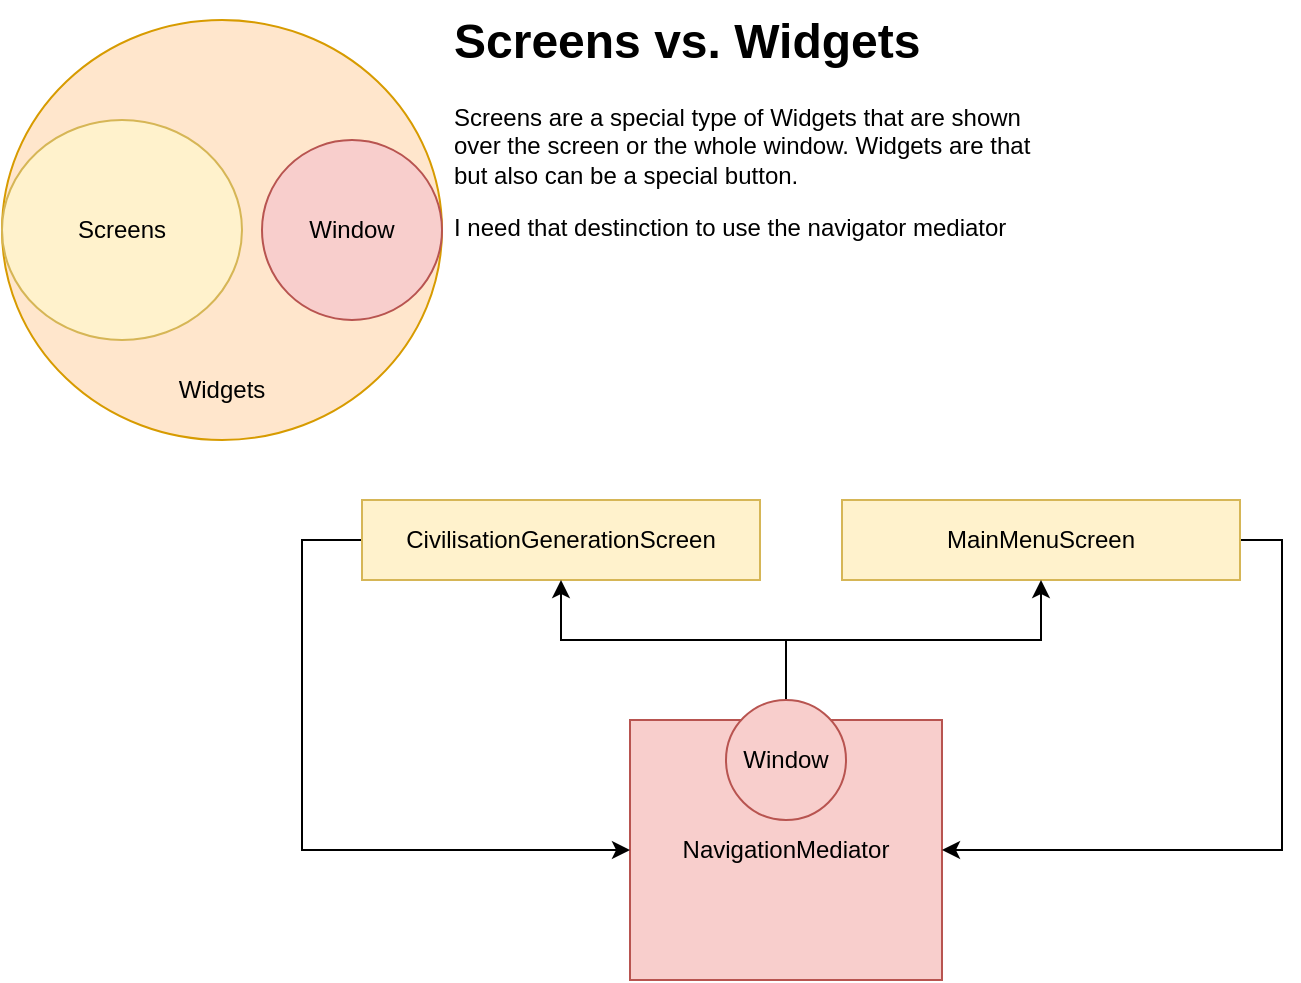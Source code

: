 <mxfile version="26.2.3">
  <diagram name="Seite-1" id="bCAAPruz6RUpzytCMphy">
    <mxGraphModel dx="948" dy="657" grid="1" gridSize="10" guides="1" tooltips="1" connect="1" arrows="1" fold="1" page="1" pageScale="1" pageWidth="827" pageHeight="1169" math="0" shadow="0">
      <root>
        <mxCell id="0" />
        <mxCell id="1" parent="0" />
        <mxCell id="UbhAfCgBJNLEPeNy1WQr-2" value="" style="ellipse;whiteSpace=wrap;html=1;fillColor=#ffe6cc;strokeColor=#d79b00;" vertex="1" parent="1">
          <mxGeometry x="100" y="60" width="220" height="210" as="geometry" />
        </mxCell>
        <mxCell id="UbhAfCgBJNLEPeNy1WQr-1" value="Screens" style="ellipse;whiteSpace=wrap;html=1;fillColor=#fff2cc;strokeColor=#d6b656;" vertex="1" parent="1">
          <mxGeometry x="100" y="110" width="120" height="110" as="geometry" />
        </mxCell>
        <mxCell id="UbhAfCgBJNLEPeNy1WQr-3" value="Widgets" style="text;html=1;align=center;verticalAlign=middle;whiteSpace=wrap;rounded=0;" vertex="1" parent="1">
          <mxGeometry x="180" y="230" width="60" height="30" as="geometry" />
        </mxCell>
        <mxCell id="UbhAfCgBJNLEPeNy1WQr-4" value="&lt;h1 style=&quot;margin-top: 0px;&quot;&gt;Screens vs. Widgets&lt;/h1&gt;&lt;p&gt;Screens are a special type of Widgets that are shown over the screen or the whole window. Widgets are that but also can be a special button.&lt;/p&gt;&lt;p&gt;I need that destinction to use the navigator mediator pattern&lt;/p&gt;" style="text;html=1;whiteSpace=wrap;overflow=hidden;rounded=0;" vertex="1" parent="1">
          <mxGeometry x="324" y="50" width="296" height="120" as="geometry" />
        </mxCell>
        <mxCell id="UbhAfCgBJNLEPeNy1WQr-5" value="NavigationMediator" style="rounded=0;whiteSpace=wrap;html=1;fillColor=#f8cecc;strokeColor=#b85450;" vertex="1" parent="1">
          <mxGeometry x="414" y="410" width="156" height="130" as="geometry" />
        </mxCell>
        <mxCell id="UbhAfCgBJNLEPeNy1WQr-15" style="edgeStyle=orthogonalEdgeStyle;rounded=0;orthogonalLoop=1;jettySize=auto;html=1;entryX=0;entryY=0.5;entryDx=0;entryDy=0;" edge="1" parent="1" source="UbhAfCgBJNLEPeNy1WQr-6" target="UbhAfCgBJNLEPeNy1WQr-5">
          <mxGeometry relative="1" as="geometry">
            <Array as="points">
              <mxPoint x="250" y="320" />
              <mxPoint x="250" y="475" />
            </Array>
          </mxGeometry>
        </mxCell>
        <mxCell id="UbhAfCgBJNLEPeNy1WQr-6" value="CivilisationGenerationScreen" style="rounded=0;whiteSpace=wrap;html=1;fillColor=#fff2cc;strokeColor=#d6b656;" vertex="1" parent="1">
          <mxGeometry x="280" y="300" width="199" height="40" as="geometry" />
        </mxCell>
        <mxCell id="UbhAfCgBJNLEPeNy1WQr-16" style="edgeStyle=orthogonalEdgeStyle;rounded=0;orthogonalLoop=1;jettySize=auto;html=1;entryX=1;entryY=0.5;entryDx=0;entryDy=0;" edge="1" parent="1" source="UbhAfCgBJNLEPeNy1WQr-7" target="UbhAfCgBJNLEPeNy1WQr-5">
          <mxGeometry relative="1" as="geometry">
            <Array as="points">
              <mxPoint x="740" y="320" />
              <mxPoint x="740" y="475" />
            </Array>
          </mxGeometry>
        </mxCell>
        <mxCell id="UbhAfCgBJNLEPeNy1WQr-7" value="MainMenuScreen" style="rounded=0;whiteSpace=wrap;html=1;fillColor=#fff2cc;strokeColor=#d6b656;" vertex="1" parent="1">
          <mxGeometry x="520" y="300" width="199" height="40" as="geometry" />
        </mxCell>
        <mxCell id="UbhAfCgBJNLEPeNy1WQr-10" value="Window" style="ellipse;whiteSpace=wrap;html=1;aspect=fixed;fillColor=#f8cecc;strokeColor=#b85450;" vertex="1" parent="1">
          <mxGeometry x="230" y="120" width="90" height="90" as="geometry" />
        </mxCell>
        <mxCell id="UbhAfCgBJNLEPeNy1WQr-12" style="edgeStyle=orthogonalEdgeStyle;rounded=0;orthogonalLoop=1;jettySize=auto;html=1;entryX=0.5;entryY=1;entryDx=0;entryDy=0;" edge="1" parent="1" source="UbhAfCgBJNLEPeNy1WQr-11" target="UbhAfCgBJNLEPeNy1WQr-6">
          <mxGeometry relative="1" as="geometry" />
        </mxCell>
        <mxCell id="UbhAfCgBJNLEPeNy1WQr-13" style="edgeStyle=orthogonalEdgeStyle;rounded=0;orthogonalLoop=1;jettySize=auto;html=1;entryX=0.5;entryY=1;entryDx=0;entryDy=0;" edge="1" parent="1" source="UbhAfCgBJNLEPeNy1WQr-11" target="UbhAfCgBJNLEPeNy1WQr-7">
          <mxGeometry relative="1" as="geometry" />
        </mxCell>
        <mxCell id="UbhAfCgBJNLEPeNy1WQr-11" value="Window" style="ellipse;whiteSpace=wrap;html=1;aspect=fixed;fillColor=#f8cecc;strokeColor=#b85450;" vertex="1" parent="1">
          <mxGeometry x="462" y="400" width="60" height="60" as="geometry" />
        </mxCell>
      </root>
    </mxGraphModel>
  </diagram>
</mxfile>
